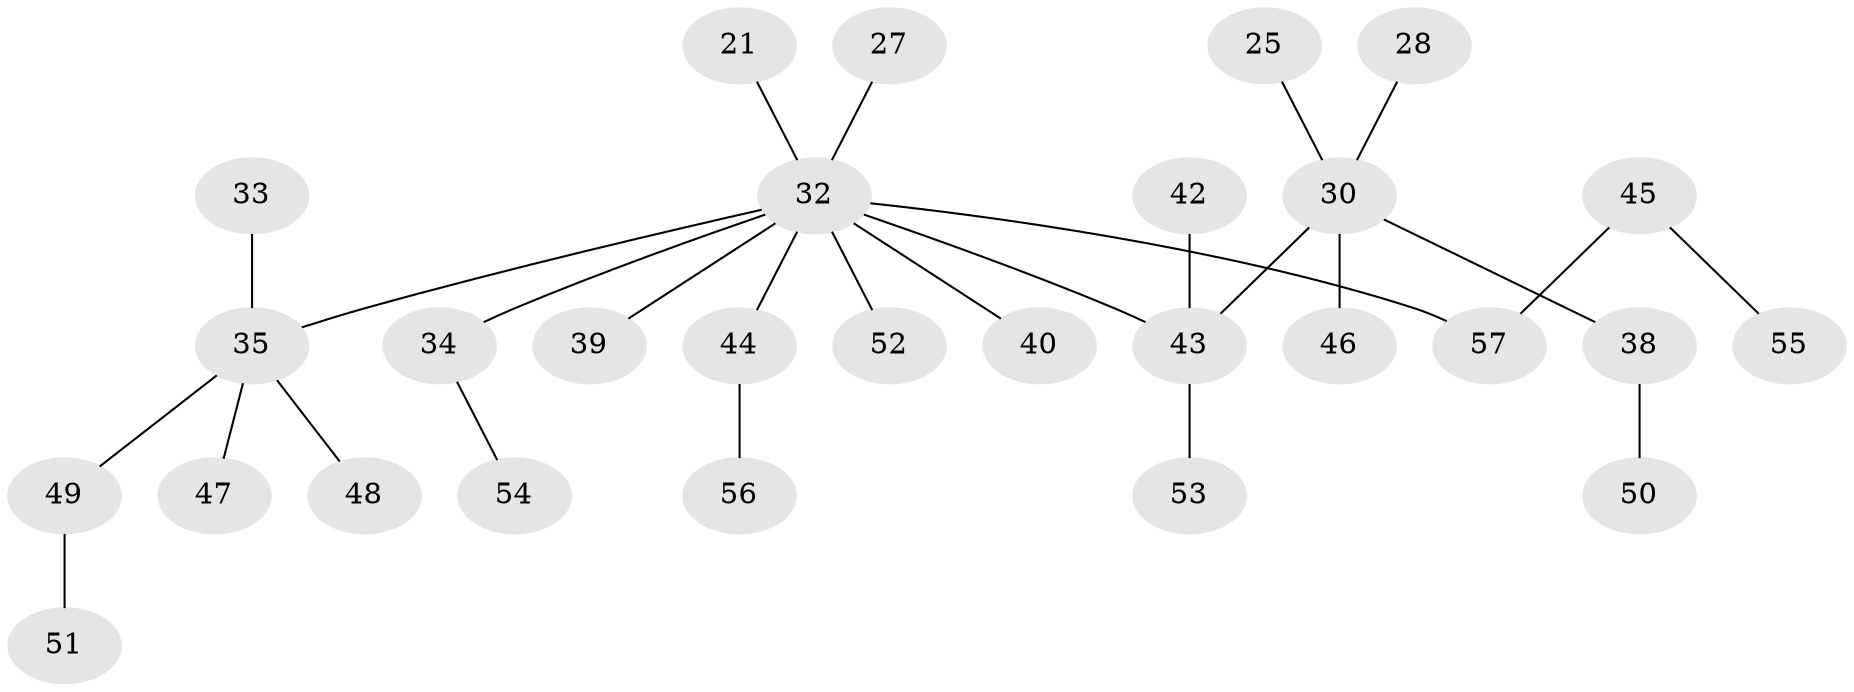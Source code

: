 // original degree distribution, {4: 0.08771929824561403, 5: 0.03508771929824561, 2: 0.21052631578947367, 3: 0.17543859649122806, 1: 0.49122807017543857}
// Generated by graph-tools (version 1.1) at 2025/53/03/09/25 04:53:53]
// undirected, 28 vertices, 27 edges
graph export_dot {
graph [start="1"]
  node [color=gray90,style=filled];
  21;
  25;
  27;
  28;
  30 [super="+15+26"];
  32 [super="+5+14+10+13+19+20"];
  33;
  34 [super="+22"];
  35 [super="+9+18+31"];
  38;
  39;
  40;
  42;
  43 [super="+36+24+29"];
  44;
  45;
  46;
  47;
  48;
  49;
  50;
  51;
  52;
  53;
  54;
  55;
  56;
  57 [super="+41"];
  21 -- 32;
  25 -- 30;
  27 -- 32;
  28 -- 30;
  30 -- 46;
  30 -- 38;
  30 -- 43;
  32 -- 39;
  32 -- 35;
  32 -- 52;
  32 -- 44;
  32 -- 40;
  32 -- 34;
  32 -- 43;
  32 -- 57;
  33 -- 35;
  34 -- 54;
  35 -- 47;
  35 -- 49;
  35 -- 48;
  38 -- 50;
  42 -- 43;
  43 -- 53;
  44 -- 56;
  45 -- 55;
  45 -- 57;
  49 -- 51;
}
